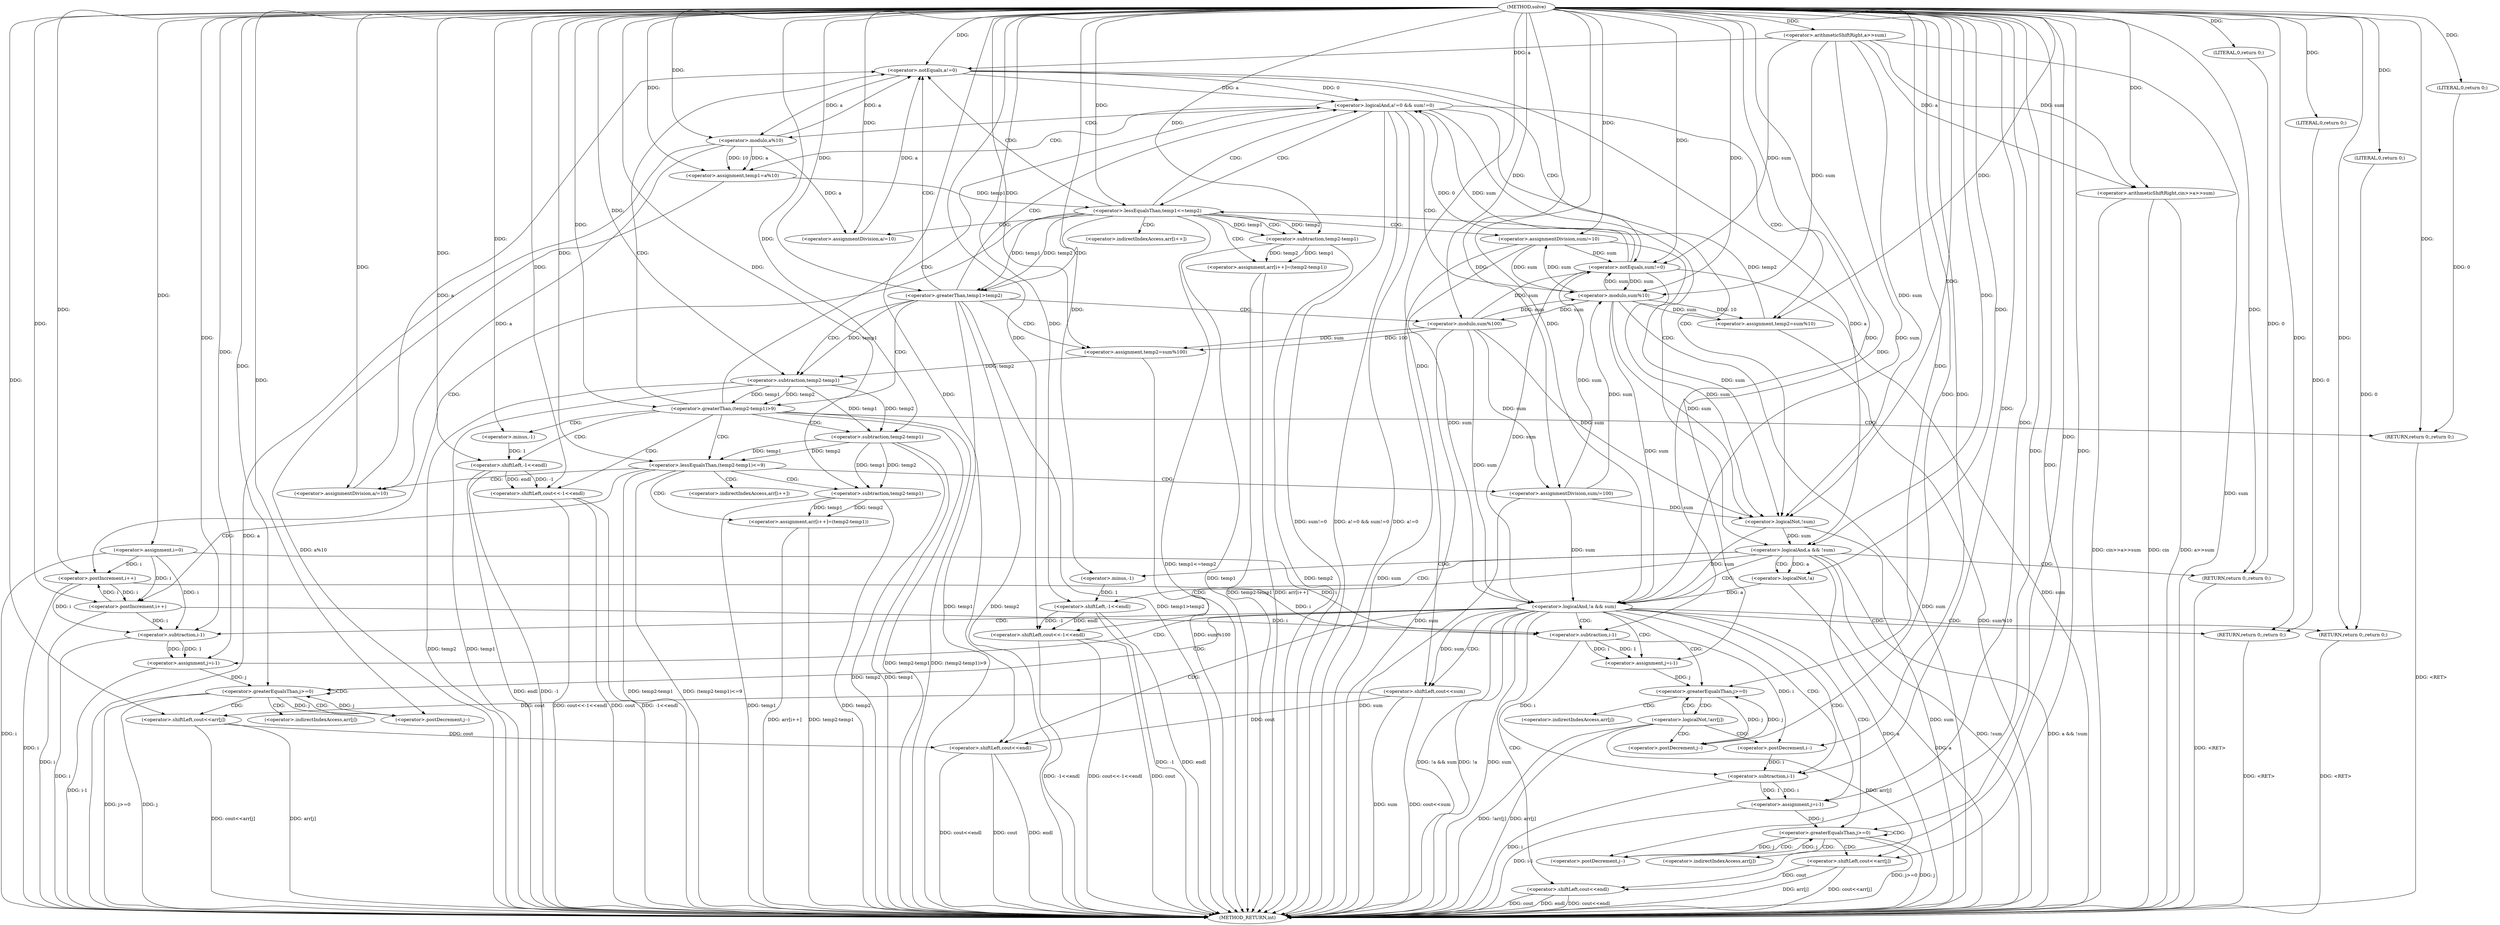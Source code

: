 digraph "solve" {  
"1000105" [label = "(METHOD,solve)" ]
"1000302" [label = "(METHOD_RETURN,int)" ]
"1000113" [label = "(<operator>.assignment,i=0)" ]
"1000116" [label = "(<operator>.arithmeticShiftRight,cin>>a>>sum)" ]
"1000122" [label = "(<operator>.logicalAnd,a!=0 && sum!=0)" ]
"1000211" [label = "(<operator>.logicalAnd,a && !sum)" ]
"1000118" [label = "(<operator>.arithmeticShiftRight,a>>sum)" ]
"1000216" [label = "(<operator>.shiftLeft,cout<<-1<<endl)" ]
"1000222" [label = "(RETURN,return 0;,return 0;)" ]
"1000123" [label = "(<operator>.notEquals,a!=0)" ]
"1000126" [label = "(<operator>.notEquals,sum!=0)" ]
"1000131" [label = "(<operator>.assignment,temp1=a%10)" ]
"1000136" [label = "(<operator>.assignment,temp2=sum%10)" ]
"1000142" [label = "(<operator>.lessEqualsThan,temp1<=temp2)" ]
"1000213" [label = "(<operator>.logicalNot,!sum)" ]
"1000223" [label = "(LITERAL,0,return 0;)" ]
"1000226" [label = "(<operator>.logicalAnd,!a && sum)" ]
"1000146" [label = "(<operator>.assignment,arr[i++]=(temp2-temp1))" ]
"1000218" [label = "(<operator>.shiftLeft,-1<<endl)" ]
"1000231" [label = "(<operator>.shiftLeft,cout<<sum)" ]
"1000251" [label = "(<operator>.shiftLeft,cout<<endl)" ]
"1000254" [label = "(RETURN,return 0;,return 0;)" ]
"1000133" [label = "(<operator>.modulo,a%10)" ]
"1000138" [label = "(<operator>.modulo,sum%10)" ]
"1000155" [label = "(<operator>.assignmentDivision,a/=10)" ]
"1000158" [label = "(<operator>.assignmentDivision,sum/=10)" ]
"1000163" [label = "(<operator>.greaterThan,temp1>temp2)" ]
"1000219" [label = "(<operator>.minus,-1)" ]
"1000227" [label = "(<operator>.logicalNot,!a)" ]
"1000236" [label = "(<operator>.assignment,j=i-1)" ]
"1000241" [label = "(<operator>.greaterEqualsThan,j>=0)" ]
"1000244" [label = "(<operator>.postDecrement,j--)" ]
"1000246" [label = "(<operator>.shiftLeft,cout<<arr[j])" ]
"1000255" [label = "(LITERAL,0,return 0;)" ]
"1000297" [label = "(<operator>.shiftLeft,cout<<endl)" ]
"1000300" [label = "(RETURN,return 0;,return 0;)" ]
"1000151" [label = "(<operator>.subtraction,temp2-temp1)" ]
"1000167" [label = "(<operator>.assignment,temp2=sum%100)" ]
"1000260" [label = "(<operator>.assignment,j=i-1)" ]
"1000265" [label = "(<operator>.greaterEqualsThan,j>=0)" ]
"1000268" [label = "(<operator>.postDecrement,j--)" ]
"1000282" [label = "(<operator>.assignment,j=i-1)" ]
"1000287" [label = "(<operator>.greaterEqualsThan,j>=0)" ]
"1000290" [label = "(<operator>.postDecrement,j--)" ]
"1000292" [label = "(<operator>.shiftLeft,cout<<arr[j])" ]
"1000301" [label = "(LITERAL,0,return 0;)" ]
"1000149" [label = "(<operator>.postIncrement,i++)" ]
"1000173" [label = "(<operator>.greaterThan,(temp2-temp1)>9)" ]
"1000238" [label = "(<operator>.subtraction,i-1)" ]
"1000169" [label = "(<operator>.modulo,sum%100)" ]
"1000179" [label = "(<operator>.shiftLeft,cout<<-1<<endl)" ]
"1000185" [label = "(RETURN,return 0;,return 0;)" ]
"1000262" [label = "(<operator>.subtraction,i-1)" ]
"1000272" [label = "(<operator>.logicalNot,!arr[j])" ]
"1000276" [label = "(<operator>.postDecrement,i--)" ]
"1000284" [label = "(<operator>.subtraction,i-1)" ]
"1000174" [label = "(<operator>.subtraction,temp2-temp1)" ]
"1000186" [label = "(LITERAL,0,return 0;)" ]
"1000189" [label = "(<operator>.lessEqualsThan,(temp2-temp1)<=9)" ]
"1000181" [label = "(<operator>.shiftLeft,-1<<endl)" ]
"1000195" [label = "(<operator>.assignment,arr[i++]=(temp2-temp1))" ]
"1000182" [label = "(<operator>.minus,-1)" ]
"1000190" [label = "(<operator>.subtraction,temp2-temp1)" ]
"1000204" [label = "(<operator>.assignmentDivision,a/=10)" ]
"1000207" [label = "(<operator>.assignmentDivision,sum/=100)" ]
"1000200" [label = "(<operator>.subtraction,temp2-temp1)" ]
"1000198" [label = "(<operator>.postIncrement,i++)" ]
"1000147" [label = "(<operator>.indirectIndexAccess,arr[i++])" ]
"1000248" [label = "(<operator>.indirectIndexAccess,arr[j])" ]
"1000294" [label = "(<operator>.indirectIndexAccess,arr[j])" ]
"1000273" [label = "(<operator>.indirectIndexAccess,arr[j])" ]
"1000196" [label = "(<operator>.indirectIndexAccess,arr[i++])" ]
  "1000254" -> "1000302"  [ label = "DDG: <RET>"] 
  "1000113" -> "1000302"  [ label = "DDG: i"] 
  "1000118" -> "1000302"  [ label = "DDG: sum"] 
  "1000116" -> "1000302"  [ label = "DDG: a>>sum"] 
  "1000116" -> "1000302"  [ label = "DDG: cin>>a>>sum"] 
  "1000122" -> "1000302"  [ label = "DDG: a!=0"] 
  "1000126" -> "1000302"  [ label = "DDG: sum"] 
  "1000122" -> "1000302"  [ label = "DDG: sum!=0"] 
  "1000122" -> "1000302"  [ label = "DDG: a!=0 && sum!=0"] 
  "1000211" -> "1000302"  [ label = "DDG: a"] 
  "1000213" -> "1000302"  [ label = "DDG: sum"] 
  "1000211" -> "1000302"  [ label = "DDG: !sum"] 
  "1000211" -> "1000302"  [ label = "DDG: a && !sum"] 
  "1000227" -> "1000302"  [ label = "DDG: a"] 
  "1000226" -> "1000302"  [ label = "DDG: !a"] 
  "1000226" -> "1000302"  [ label = "DDG: sum"] 
  "1000226" -> "1000302"  [ label = "DDG: !a && sum"] 
  "1000272" -> "1000302"  [ label = "DDG: arr[j]"] 
  "1000272" -> "1000302"  [ label = "DDG: !arr[j]"] 
  "1000284" -> "1000302"  [ label = "DDG: i"] 
  "1000282" -> "1000302"  [ label = "DDG: i-1"] 
  "1000287" -> "1000302"  [ label = "DDG: j"] 
  "1000287" -> "1000302"  [ label = "DDG: j>=0"] 
  "1000297" -> "1000302"  [ label = "DDG: cout"] 
  "1000297" -> "1000302"  [ label = "DDG: endl"] 
  "1000297" -> "1000302"  [ label = "DDG: cout<<endl"] 
  "1000292" -> "1000302"  [ label = "DDG: arr[j]"] 
  "1000292" -> "1000302"  [ label = "DDG: cout<<arr[j]"] 
  "1000231" -> "1000302"  [ label = "DDG: sum"] 
  "1000231" -> "1000302"  [ label = "DDG: cout<<sum"] 
  "1000238" -> "1000302"  [ label = "DDG: i"] 
  "1000236" -> "1000302"  [ label = "DDG: i-1"] 
  "1000241" -> "1000302"  [ label = "DDG: j"] 
  "1000241" -> "1000302"  [ label = "DDG: j>=0"] 
  "1000251" -> "1000302"  [ label = "DDG: cout"] 
  "1000251" -> "1000302"  [ label = "DDG: endl"] 
  "1000251" -> "1000302"  [ label = "DDG: cout<<endl"] 
  "1000246" -> "1000302"  [ label = "DDG: arr[j]"] 
  "1000246" -> "1000302"  [ label = "DDG: cout<<arr[j]"] 
  "1000216" -> "1000302"  [ label = "DDG: cout"] 
  "1000218" -> "1000302"  [ label = "DDG: -1"] 
  "1000218" -> "1000302"  [ label = "DDG: endl"] 
  "1000216" -> "1000302"  [ label = "DDG: -1<<endl"] 
  "1000216" -> "1000302"  [ label = "DDG: cout<<-1<<endl"] 
  "1000133" -> "1000302"  [ label = "DDG: a"] 
  "1000131" -> "1000302"  [ label = "DDG: a%10"] 
  "1000138" -> "1000302"  [ label = "DDG: sum"] 
  "1000136" -> "1000302"  [ label = "DDG: sum%10"] 
  "1000142" -> "1000302"  [ label = "DDG: temp1<=temp2"] 
  "1000163" -> "1000302"  [ label = "DDG: temp1"] 
  "1000163" -> "1000302"  [ label = "DDG: temp2"] 
  "1000163" -> "1000302"  [ label = "DDG: temp1>temp2"] 
  "1000169" -> "1000302"  [ label = "DDG: sum"] 
  "1000167" -> "1000302"  [ label = "DDG: sum%100"] 
  "1000174" -> "1000302"  [ label = "DDG: temp2"] 
  "1000174" -> "1000302"  [ label = "DDG: temp1"] 
  "1000173" -> "1000302"  [ label = "DDG: temp2-temp1"] 
  "1000173" -> "1000302"  [ label = "DDG: (temp2-temp1)>9"] 
  "1000190" -> "1000302"  [ label = "DDG: temp2"] 
  "1000190" -> "1000302"  [ label = "DDG: temp1"] 
  "1000189" -> "1000302"  [ label = "DDG: temp2-temp1"] 
  "1000189" -> "1000302"  [ label = "DDG: (temp2-temp1)<=9"] 
  "1000198" -> "1000302"  [ label = "DDG: i"] 
  "1000195" -> "1000302"  [ label = "DDG: arr[i++]"] 
  "1000200" -> "1000302"  [ label = "DDG: temp2"] 
  "1000200" -> "1000302"  [ label = "DDG: temp1"] 
  "1000195" -> "1000302"  [ label = "DDG: temp2-temp1"] 
  "1000207" -> "1000302"  [ label = "DDG: sum"] 
  "1000179" -> "1000302"  [ label = "DDG: cout"] 
  "1000181" -> "1000302"  [ label = "DDG: -1"] 
  "1000181" -> "1000302"  [ label = "DDG: endl"] 
  "1000179" -> "1000302"  [ label = "DDG: -1<<endl"] 
  "1000179" -> "1000302"  [ label = "DDG: cout<<-1<<endl"] 
  "1000149" -> "1000302"  [ label = "DDG: i"] 
  "1000146" -> "1000302"  [ label = "DDG: arr[i++]"] 
  "1000151" -> "1000302"  [ label = "DDG: temp2"] 
  "1000151" -> "1000302"  [ label = "DDG: temp1"] 
  "1000146" -> "1000302"  [ label = "DDG: temp2-temp1"] 
  "1000158" -> "1000302"  [ label = "DDG: sum"] 
  "1000185" -> "1000302"  [ label = "DDG: <RET>"] 
  "1000222" -> "1000302"  [ label = "DDG: <RET>"] 
  "1000300" -> "1000302"  [ label = "DDG: <RET>"] 
  "1000116" -> "1000302"  [ label = "DDG: cin"] 
  "1000105" -> "1000113"  [ label = "DDG: "] 
  "1000105" -> "1000116"  [ label = "DDG: "] 
  "1000118" -> "1000116"  [ label = "DDG: sum"] 
  "1000118" -> "1000116"  [ label = "DDG: a"] 
  "1000105" -> "1000118"  [ label = "DDG: "] 
  "1000123" -> "1000122"  [ label = "DDG: a"] 
  "1000123" -> "1000122"  [ label = "DDG: 0"] 
  "1000126" -> "1000122"  [ label = "DDG: 0"] 
  "1000126" -> "1000122"  [ label = "DDG: sum"] 
  "1000123" -> "1000211"  [ label = "DDG: a"] 
  "1000105" -> "1000211"  [ label = "DDG: "] 
  "1000213" -> "1000211"  [ label = "DDG: sum"] 
  "1000223" -> "1000222"  [ label = "DDG: 0"] 
  "1000105" -> "1000222"  [ label = "DDG: "] 
  "1000118" -> "1000123"  [ label = "DDG: a"] 
  "1000133" -> "1000123"  [ label = "DDG: a"] 
  "1000204" -> "1000123"  [ label = "DDG: a"] 
  "1000155" -> "1000123"  [ label = "DDG: a"] 
  "1000105" -> "1000123"  [ label = "DDG: "] 
  "1000118" -> "1000126"  [ label = "DDG: sum"] 
  "1000138" -> "1000126"  [ label = "DDG: sum"] 
  "1000169" -> "1000126"  [ label = "DDG: sum"] 
  "1000207" -> "1000126"  [ label = "DDG: sum"] 
  "1000158" -> "1000126"  [ label = "DDG: sum"] 
  "1000105" -> "1000126"  [ label = "DDG: "] 
  "1000133" -> "1000131"  [ label = "DDG: 10"] 
  "1000133" -> "1000131"  [ label = "DDG: a"] 
  "1000138" -> "1000136"  [ label = "DDG: sum"] 
  "1000138" -> "1000136"  [ label = "DDG: 10"] 
  "1000118" -> "1000213"  [ label = "DDG: sum"] 
  "1000126" -> "1000213"  [ label = "DDG: sum"] 
  "1000138" -> "1000213"  [ label = "DDG: sum"] 
  "1000169" -> "1000213"  [ label = "DDG: sum"] 
  "1000207" -> "1000213"  [ label = "DDG: sum"] 
  "1000158" -> "1000213"  [ label = "DDG: sum"] 
  "1000105" -> "1000213"  [ label = "DDG: "] 
  "1000105" -> "1000216"  [ label = "DDG: "] 
  "1000218" -> "1000216"  [ label = "DDG: endl"] 
  "1000218" -> "1000216"  [ label = "DDG: -1"] 
  "1000105" -> "1000223"  [ label = "DDG: "] 
  "1000105" -> "1000131"  [ label = "DDG: "] 
  "1000105" -> "1000136"  [ label = "DDG: "] 
  "1000131" -> "1000142"  [ label = "DDG: temp1"] 
  "1000105" -> "1000142"  [ label = "DDG: "] 
  "1000136" -> "1000142"  [ label = "DDG: temp2"] 
  "1000151" -> "1000146"  [ label = "DDG: temp1"] 
  "1000151" -> "1000146"  [ label = "DDG: temp2"] 
  "1000219" -> "1000218"  [ label = "DDG: 1"] 
  "1000105" -> "1000218"  [ label = "DDG: "] 
  "1000227" -> "1000226"  [ label = "DDG: a"] 
  "1000118" -> "1000226"  [ label = "DDG: sum"] 
  "1000126" -> "1000226"  [ label = "DDG: sum"] 
  "1000213" -> "1000226"  [ label = "DDG: sum"] 
  "1000138" -> "1000226"  [ label = "DDG: sum"] 
  "1000169" -> "1000226"  [ label = "DDG: sum"] 
  "1000207" -> "1000226"  [ label = "DDG: sum"] 
  "1000158" -> "1000226"  [ label = "DDG: sum"] 
  "1000105" -> "1000226"  [ label = "DDG: "] 
  "1000255" -> "1000254"  [ label = "DDG: 0"] 
  "1000105" -> "1000254"  [ label = "DDG: "] 
  "1000123" -> "1000133"  [ label = "DDG: a"] 
  "1000105" -> "1000133"  [ label = "DDG: "] 
  "1000118" -> "1000138"  [ label = "DDG: sum"] 
  "1000126" -> "1000138"  [ label = "DDG: sum"] 
  "1000169" -> "1000138"  [ label = "DDG: sum"] 
  "1000207" -> "1000138"  [ label = "DDG: sum"] 
  "1000158" -> "1000138"  [ label = "DDG: sum"] 
  "1000105" -> "1000138"  [ label = "DDG: "] 
  "1000105" -> "1000155"  [ label = "DDG: "] 
  "1000105" -> "1000158"  [ label = "DDG: "] 
  "1000105" -> "1000219"  [ label = "DDG: "] 
  "1000211" -> "1000227"  [ label = "DDG: a"] 
  "1000105" -> "1000227"  [ label = "DDG: "] 
  "1000105" -> "1000231"  [ label = "DDG: "] 
  "1000226" -> "1000231"  [ label = "DDG: sum"] 
  "1000238" -> "1000236"  [ label = "DDG: i"] 
  "1000238" -> "1000236"  [ label = "DDG: 1"] 
  "1000231" -> "1000251"  [ label = "DDG: cout"] 
  "1000246" -> "1000251"  [ label = "DDG: cout"] 
  "1000105" -> "1000251"  [ label = "DDG: "] 
  "1000105" -> "1000255"  [ label = "DDG: "] 
  "1000301" -> "1000300"  [ label = "DDG: 0"] 
  "1000105" -> "1000300"  [ label = "DDG: "] 
  "1000142" -> "1000151"  [ label = "DDG: temp2"] 
  "1000105" -> "1000151"  [ label = "DDG: "] 
  "1000142" -> "1000151"  [ label = "DDG: temp1"] 
  "1000133" -> "1000155"  [ label = "DDG: a"] 
  "1000138" -> "1000158"  [ label = "DDG: sum"] 
  "1000142" -> "1000163"  [ label = "DDG: temp1"] 
  "1000105" -> "1000163"  [ label = "DDG: "] 
  "1000142" -> "1000163"  [ label = "DDG: temp2"] 
  "1000169" -> "1000167"  [ label = "DDG: sum"] 
  "1000169" -> "1000167"  [ label = "DDG: 100"] 
  "1000105" -> "1000236"  [ label = "DDG: "] 
  "1000236" -> "1000241"  [ label = "DDG: j"] 
  "1000244" -> "1000241"  [ label = "DDG: j"] 
  "1000105" -> "1000241"  [ label = "DDG: "] 
  "1000241" -> "1000244"  [ label = "DDG: j"] 
  "1000105" -> "1000244"  [ label = "DDG: "] 
  "1000231" -> "1000246"  [ label = "DDG: cout"] 
  "1000105" -> "1000246"  [ label = "DDG: "] 
  "1000262" -> "1000260"  [ label = "DDG: i"] 
  "1000262" -> "1000260"  [ label = "DDG: 1"] 
  "1000284" -> "1000282"  [ label = "DDG: 1"] 
  "1000284" -> "1000282"  [ label = "DDG: i"] 
  "1000292" -> "1000297"  [ label = "DDG: cout"] 
  "1000105" -> "1000297"  [ label = "DDG: "] 
  "1000105" -> "1000301"  [ label = "DDG: "] 
  "1000113" -> "1000149"  [ label = "DDG: i"] 
  "1000198" -> "1000149"  [ label = "DDG: i"] 
  "1000105" -> "1000149"  [ label = "DDG: "] 
  "1000105" -> "1000167"  [ label = "DDG: "] 
  "1000113" -> "1000238"  [ label = "DDG: i"] 
  "1000198" -> "1000238"  [ label = "DDG: i"] 
  "1000149" -> "1000238"  [ label = "DDG: i"] 
  "1000105" -> "1000238"  [ label = "DDG: "] 
  "1000105" -> "1000260"  [ label = "DDG: "] 
  "1000260" -> "1000265"  [ label = "DDG: j"] 
  "1000268" -> "1000265"  [ label = "DDG: j"] 
  "1000105" -> "1000265"  [ label = "DDG: "] 
  "1000265" -> "1000268"  [ label = "DDG: j"] 
  "1000105" -> "1000268"  [ label = "DDG: "] 
  "1000105" -> "1000282"  [ label = "DDG: "] 
  "1000282" -> "1000287"  [ label = "DDG: j"] 
  "1000290" -> "1000287"  [ label = "DDG: j"] 
  "1000105" -> "1000287"  [ label = "DDG: "] 
  "1000287" -> "1000290"  [ label = "DDG: j"] 
  "1000105" -> "1000290"  [ label = "DDG: "] 
  "1000105" -> "1000292"  [ label = "DDG: "] 
  "1000272" -> "1000292"  [ label = "DDG: arr[j]"] 
  "1000138" -> "1000169"  [ label = "DDG: sum"] 
  "1000105" -> "1000169"  [ label = "DDG: "] 
  "1000174" -> "1000173"  [ label = "DDG: temp1"] 
  "1000174" -> "1000173"  [ label = "DDG: temp2"] 
  "1000105" -> "1000173"  [ label = "DDG: "] 
  "1000186" -> "1000185"  [ label = "DDG: 0"] 
  "1000105" -> "1000185"  [ label = "DDG: "] 
  "1000113" -> "1000262"  [ label = "DDG: i"] 
  "1000198" -> "1000262"  [ label = "DDG: i"] 
  "1000149" -> "1000262"  [ label = "DDG: i"] 
  "1000105" -> "1000262"  [ label = "DDG: "] 
  "1000262" -> "1000284"  [ label = "DDG: i"] 
  "1000276" -> "1000284"  [ label = "DDG: i"] 
  "1000105" -> "1000284"  [ label = "DDG: "] 
  "1000167" -> "1000174"  [ label = "DDG: temp2"] 
  "1000105" -> "1000174"  [ label = "DDG: "] 
  "1000163" -> "1000174"  [ label = "DDG: temp1"] 
  "1000105" -> "1000179"  [ label = "DDG: "] 
  "1000181" -> "1000179"  [ label = "DDG: -1"] 
  "1000181" -> "1000179"  [ label = "DDG: endl"] 
  "1000105" -> "1000186"  [ label = "DDG: "] 
  "1000262" -> "1000276"  [ label = "DDG: i"] 
  "1000105" -> "1000276"  [ label = "DDG: "] 
  "1000182" -> "1000181"  [ label = "DDG: 1"] 
  "1000105" -> "1000181"  [ label = "DDG: "] 
  "1000190" -> "1000189"  [ label = "DDG: temp2"] 
  "1000190" -> "1000189"  [ label = "DDG: temp1"] 
  "1000105" -> "1000189"  [ label = "DDG: "] 
  "1000200" -> "1000195"  [ label = "DDG: temp2"] 
  "1000200" -> "1000195"  [ label = "DDG: temp1"] 
  "1000105" -> "1000182"  [ label = "DDG: "] 
  "1000174" -> "1000190"  [ label = "DDG: temp2"] 
  "1000105" -> "1000190"  [ label = "DDG: "] 
  "1000174" -> "1000190"  [ label = "DDG: temp1"] 
  "1000105" -> "1000204"  [ label = "DDG: "] 
  "1000105" -> "1000207"  [ label = "DDG: "] 
  "1000190" -> "1000200"  [ label = "DDG: temp2"] 
  "1000105" -> "1000200"  [ label = "DDG: "] 
  "1000190" -> "1000200"  [ label = "DDG: temp1"] 
  "1000133" -> "1000204"  [ label = "DDG: a"] 
  "1000169" -> "1000207"  [ label = "DDG: sum"] 
  "1000113" -> "1000198"  [ label = "DDG: i"] 
  "1000149" -> "1000198"  [ label = "DDG: i"] 
  "1000105" -> "1000198"  [ label = "DDG: "] 
  "1000122" -> "1000211"  [ label = "CDG: "] 
  "1000122" -> "1000142"  [ label = "CDG: "] 
  "1000122" -> "1000133"  [ label = "CDG: "] 
  "1000122" -> "1000138"  [ label = "CDG: "] 
  "1000122" -> "1000136"  [ label = "CDG: "] 
  "1000122" -> "1000131"  [ label = "CDG: "] 
  "1000122" -> "1000213"  [ label = "CDG: "] 
  "1000211" -> "1000227"  [ label = "CDG: "] 
  "1000211" -> "1000216"  [ label = "CDG: "] 
  "1000211" -> "1000219"  [ label = "CDG: "] 
  "1000211" -> "1000222"  [ label = "CDG: "] 
  "1000211" -> "1000226"  [ label = "CDG: "] 
  "1000211" -> "1000218"  [ label = "CDG: "] 
  "1000123" -> "1000126"  [ label = "CDG: "] 
  "1000142" -> "1000149"  [ label = "CDG: "] 
  "1000142" -> "1000122"  [ label = "CDG: "] 
  "1000142" -> "1000123"  [ label = "CDG: "] 
  "1000142" -> "1000151"  [ label = "CDG: "] 
  "1000142" -> "1000146"  [ label = "CDG: "] 
  "1000142" -> "1000163"  [ label = "CDG: "] 
  "1000142" -> "1000158"  [ label = "CDG: "] 
  "1000142" -> "1000155"  [ label = "CDG: "] 
  "1000142" -> "1000147"  [ label = "CDG: "] 
  "1000226" -> "1000238"  [ label = "CDG: "] 
  "1000226" -> "1000260"  [ label = "CDG: "] 
  "1000226" -> "1000251"  [ label = "CDG: "] 
  "1000226" -> "1000236"  [ label = "CDG: "] 
  "1000226" -> "1000282"  [ label = "CDG: "] 
  "1000226" -> "1000254"  [ label = "CDG: "] 
  "1000226" -> "1000284"  [ label = "CDG: "] 
  "1000226" -> "1000300"  [ label = "CDG: "] 
  "1000226" -> "1000265"  [ label = "CDG: "] 
  "1000226" -> "1000297"  [ label = "CDG: "] 
  "1000226" -> "1000262"  [ label = "CDG: "] 
  "1000226" -> "1000231"  [ label = "CDG: "] 
  "1000226" -> "1000241"  [ label = "CDG: "] 
  "1000226" -> "1000287"  [ label = "CDG: "] 
  "1000163" -> "1000174"  [ label = "CDG: "] 
  "1000163" -> "1000122"  [ label = "CDG: "] 
  "1000163" -> "1000167"  [ label = "CDG: "] 
  "1000163" -> "1000123"  [ label = "CDG: "] 
  "1000163" -> "1000169"  [ label = "CDG: "] 
  "1000163" -> "1000173"  [ label = "CDG: "] 
  "1000241" -> "1000244"  [ label = "CDG: "] 
  "1000241" -> "1000248"  [ label = "CDG: "] 
  "1000241" -> "1000246"  [ label = "CDG: "] 
  "1000241" -> "1000241"  [ label = "CDG: "] 
  "1000265" -> "1000273"  [ label = "CDG: "] 
  "1000265" -> "1000272"  [ label = "CDG: "] 
  "1000287" -> "1000294"  [ label = "CDG: "] 
  "1000287" -> "1000292"  [ label = "CDG: "] 
  "1000287" -> "1000290"  [ label = "CDG: "] 
  "1000287" -> "1000287"  [ label = "CDG: "] 
  "1000173" -> "1000182"  [ label = "CDG: "] 
  "1000173" -> "1000122"  [ label = "CDG: "] 
  "1000173" -> "1000190"  [ label = "CDG: "] 
  "1000173" -> "1000123"  [ label = "CDG: "] 
  "1000173" -> "1000179"  [ label = "CDG: "] 
  "1000173" -> "1000185"  [ label = "CDG: "] 
  "1000173" -> "1000189"  [ label = "CDG: "] 
  "1000173" -> "1000181"  [ label = "CDG: "] 
  "1000272" -> "1000268"  [ label = "CDG: "] 
  "1000272" -> "1000276"  [ label = "CDG: "] 
  "1000272" -> "1000265"  [ label = "CDG: "] 
  "1000189" -> "1000200"  [ label = "CDG: "] 
  "1000189" -> "1000204"  [ label = "CDG: "] 
  "1000189" -> "1000198"  [ label = "CDG: "] 
  "1000189" -> "1000195"  [ label = "CDG: "] 
  "1000189" -> "1000196"  [ label = "CDG: "] 
  "1000189" -> "1000207"  [ label = "CDG: "] 
}
